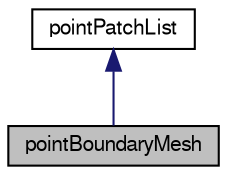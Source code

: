 digraph "pointBoundaryMesh"
{
  bgcolor="transparent";
  edge [fontname="FreeSans",fontsize="10",labelfontname="FreeSans",labelfontsize="10"];
  node [fontname="FreeSans",fontsize="10",shape=record];
  Node2 [label="pointBoundaryMesh",height=0.2,width=0.4,color="black", fillcolor="grey75", style="filled", fontcolor="black"];
  Node3 -> Node2 [dir="back",color="midnightblue",fontsize="10",style="solid",fontname="FreeSans"];
  Node3 [label="pointPatchList",height=0.2,width=0.4,color="black",URL="$a25914.html",tooltip="A templated 1D list of pointers to objects of type <T>, where the size of the array is known and used..."];
}
